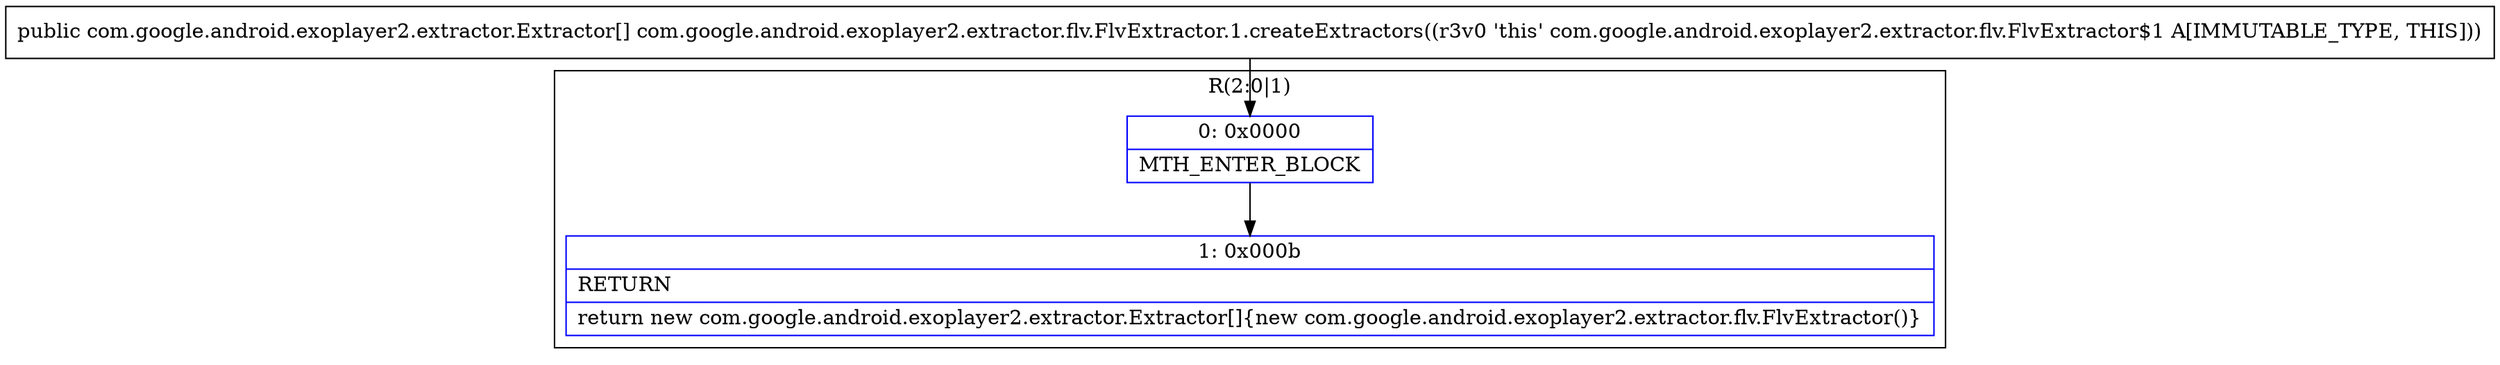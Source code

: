 digraph "CFG forcom.google.android.exoplayer2.extractor.flv.FlvExtractor.1.createExtractors()[Lcom\/google\/android\/exoplayer2\/extractor\/Extractor;" {
subgraph cluster_Region_1789090379 {
label = "R(2:0|1)";
node [shape=record,color=blue];
Node_0 [shape=record,label="{0\:\ 0x0000|MTH_ENTER_BLOCK\l}"];
Node_1 [shape=record,label="{1\:\ 0x000b|RETURN\l|return new com.google.android.exoplayer2.extractor.Extractor[]\{new com.google.android.exoplayer2.extractor.flv.FlvExtractor()\}\l}"];
}
MethodNode[shape=record,label="{public com.google.android.exoplayer2.extractor.Extractor[] com.google.android.exoplayer2.extractor.flv.FlvExtractor.1.createExtractors((r3v0 'this' com.google.android.exoplayer2.extractor.flv.FlvExtractor$1 A[IMMUTABLE_TYPE, THIS])) }"];
MethodNode -> Node_0;
Node_0 -> Node_1;
}

